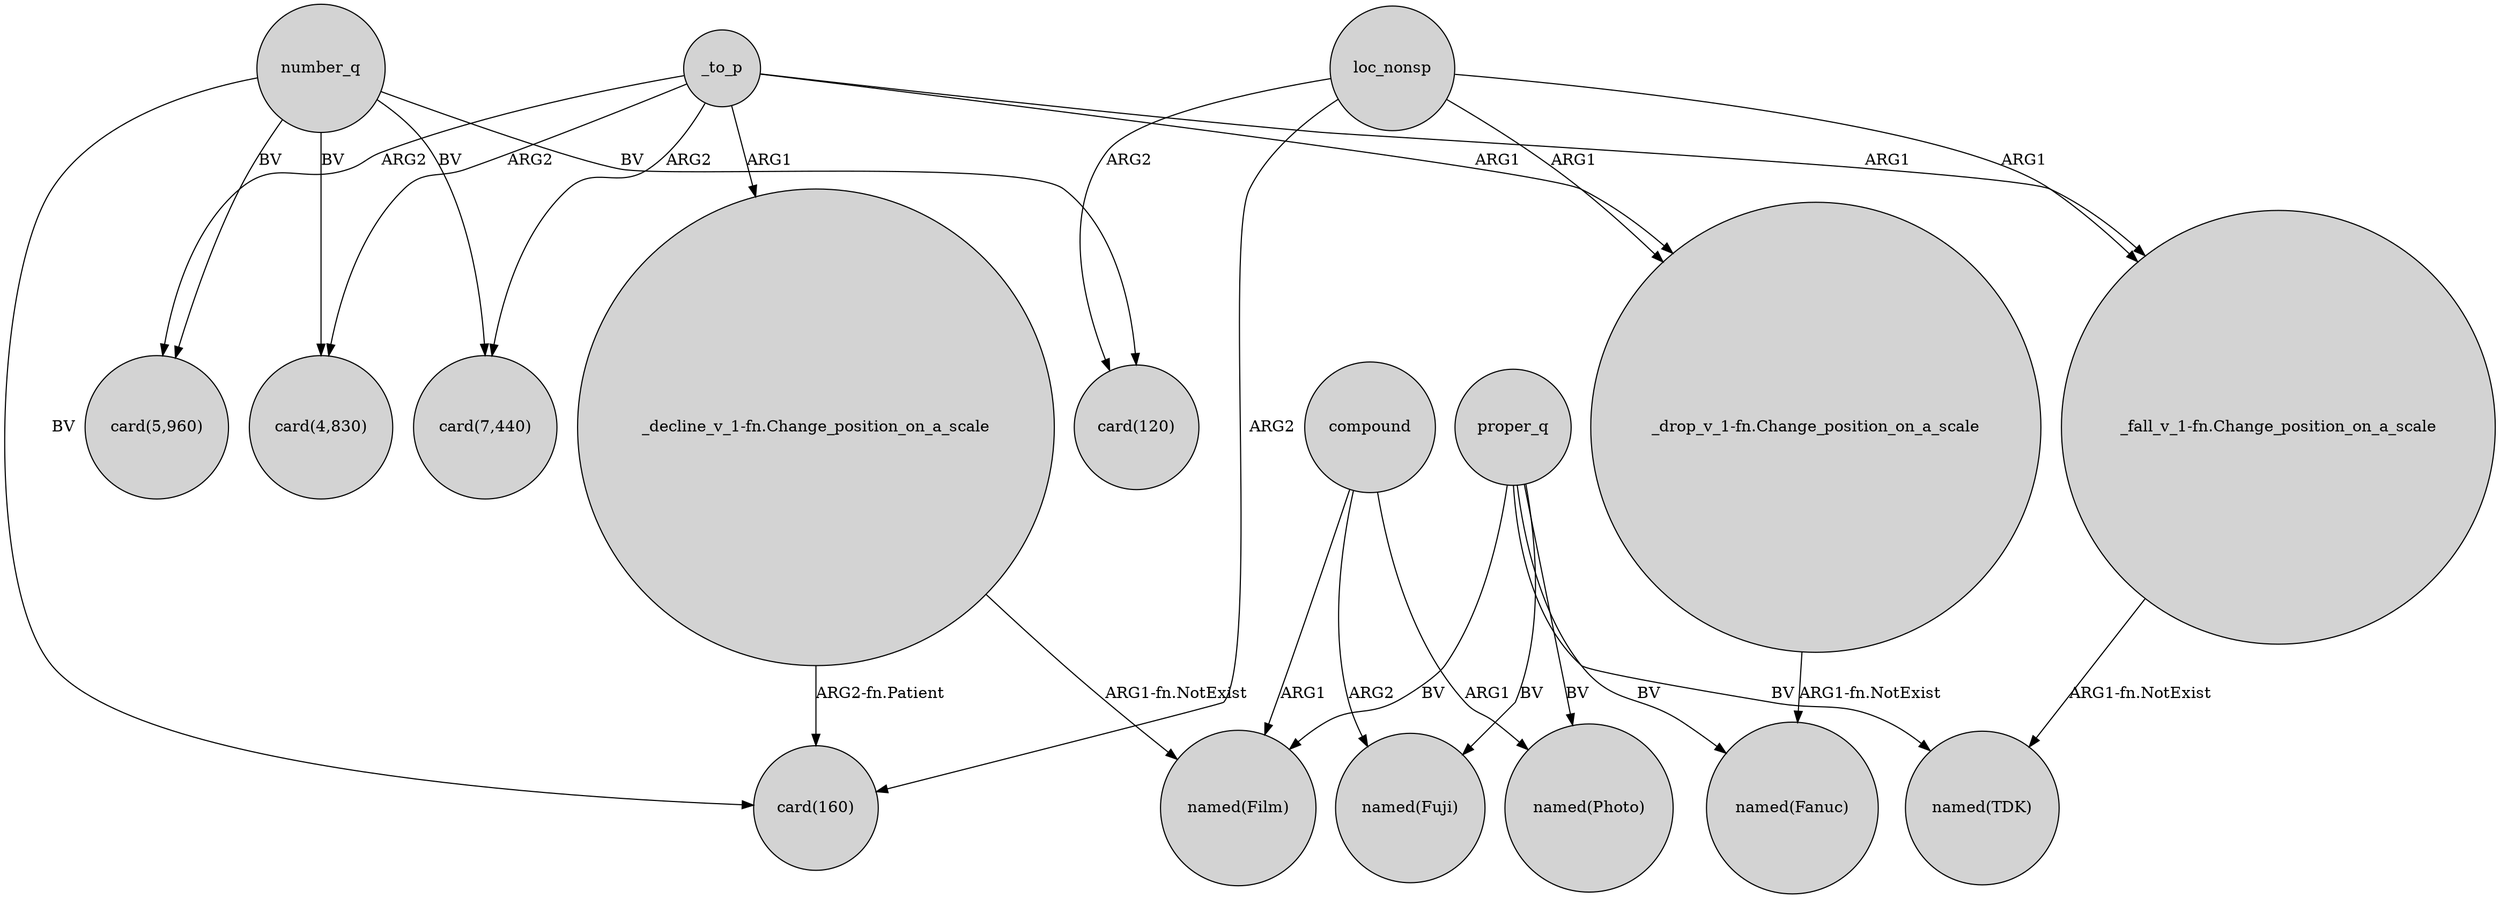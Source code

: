 digraph {
	node [shape=circle style=filled]
	_to_p -> "card(5,960)" [label=ARG2]
	number_q -> "card(7,440)" [label=BV]
	loc_nonsp -> "card(120)" [label=ARG2]
	proper_q -> "named(Fuji)" [label=BV]
	proper_q -> "named(Fanuc)" [label=BV]
	"_fall_v_1-fn.Change_position_on_a_scale" -> "named(TDK)" [label="ARG1-fn.NotExist"]
	proper_q -> "named(Film)" [label=BV]
	_to_p -> "card(7,440)" [label=ARG2]
	loc_nonsp -> "_fall_v_1-fn.Change_position_on_a_scale" [label=ARG1]
	"_decline_v_1-fn.Change_position_on_a_scale" -> "named(Film)" [label="ARG1-fn.NotExist"]
	number_q -> "card(4,830)" [label=BV]
	number_q -> "card(160)" [label=BV]
	"_drop_v_1-fn.Change_position_on_a_scale" -> "named(Fanuc)" [label="ARG1-fn.NotExist"]
	loc_nonsp -> "_drop_v_1-fn.Change_position_on_a_scale" [label=ARG1]
	compound -> "named(Film)" [label=ARG1]
	proper_q -> "named(TDK)" [label=BV]
	loc_nonsp -> "card(160)" [label=ARG2]
	_to_p -> "_drop_v_1-fn.Change_position_on_a_scale" [label=ARG1]
	number_q -> "card(120)" [label=BV]
	_to_p -> "card(4,830)" [label=ARG2]
	"_decline_v_1-fn.Change_position_on_a_scale" -> "card(160)" [label="ARG2-fn.Patient"]
	compound -> "named(Fuji)" [label=ARG2]
	_to_p -> "_decline_v_1-fn.Change_position_on_a_scale" [label=ARG1]
	_to_p -> "_fall_v_1-fn.Change_position_on_a_scale" [label=ARG1]
	proper_q -> "named(Photo)" [label=BV]
	number_q -> "card(5,960)" [label=BV]
	compound -> "named(Photo)" [label=ARG1]
}
